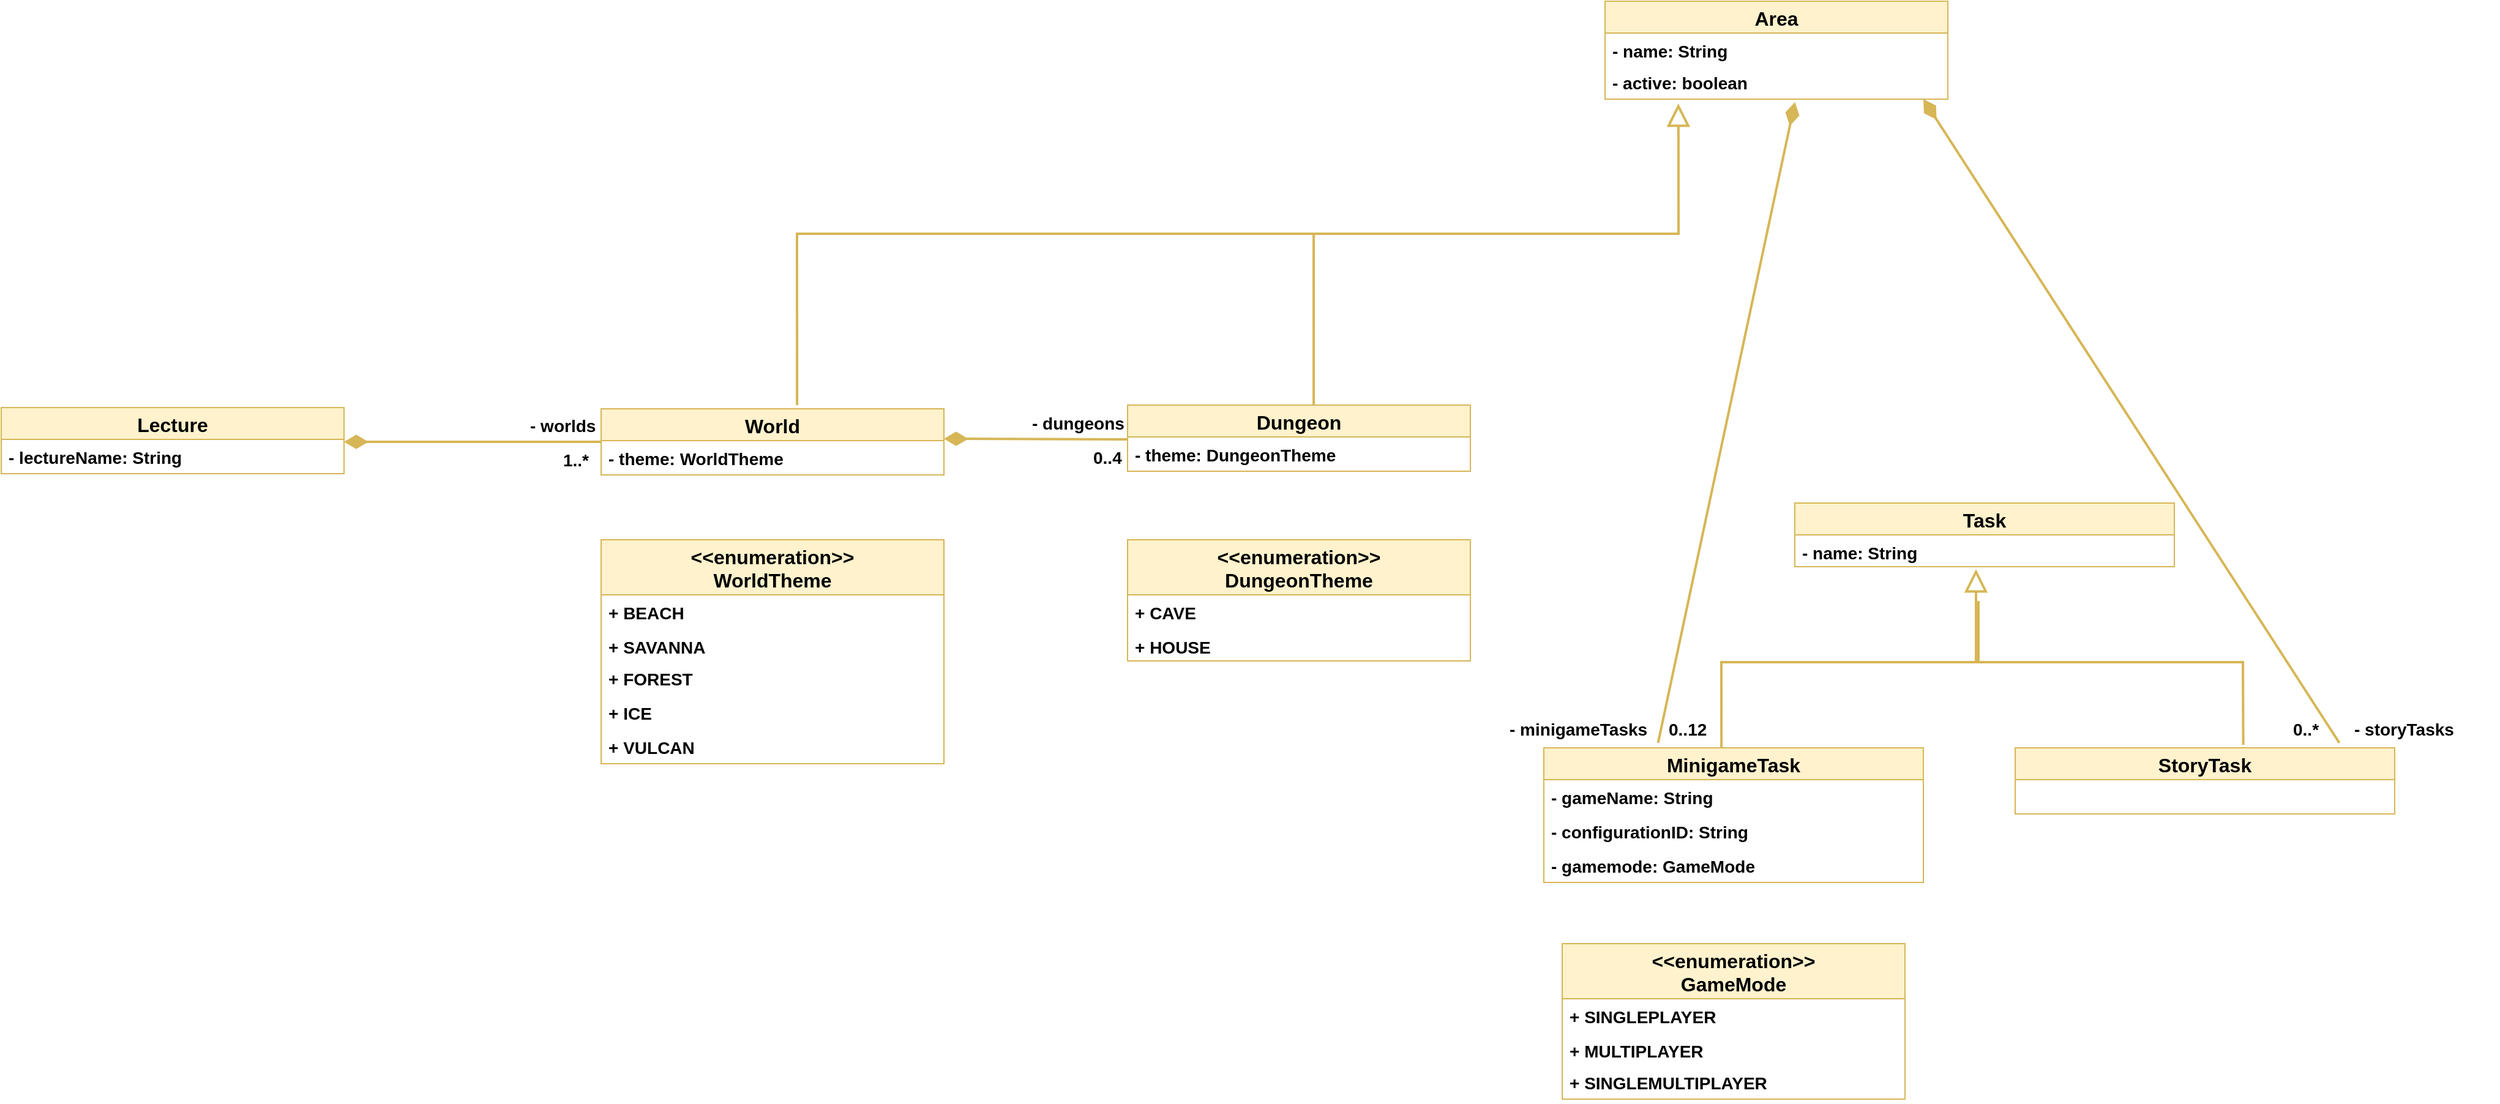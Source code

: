 <mxfile version="15.4.0" type="device"><diagram id="Trhk03IO0cePcJVsCfn0" name="Page-1"><mxGraphModel dx="981" dy="581" grid="1" gridSize="10" guides="1" tooltips="1" connect="1" arrows="1" fold="1" page="1" pageScale="1" pageWidth="3300" pageHeight="4681" math="0" shadow="0"><root><mxCell id="0"/><mxCell id="1" parent="0"/><mxCell id="BtccCzZOTt9qQ274DKxD-7" value="Lecture" style="swimlane;fontStyle=1;childLayout=stackLayout;horizontal=1;startSize=26;fillColor=#fff2cc;horizontalStack=0;resizeParent=1;resizeParentMax=0;resizeLast=0;collapsible=1;marginBottom=0;strokeColor=#d6b656;fontSize=16;" parent="1" vertex="1"><mxGeometry x="630" y="1092" width="280" height="54" as="geometry"/></mxCell><mxCell id="VJ0jw85_w24czONscxx7-2" value="- lectureName: String" style="text;strokeColor=none;fillColor=none;align=left;verticalAlign=top;spacingLeft=4;spacingRight=4;overflow=hidden;rotatable=0;points=[[0,0.5],[1,0.5]];portConstraint=eastwest;fontStyle=1;fontSize=14;" parent="BtccCzZOTt9qQ274DKxD-7" vertex="1"><mxGeometry y="26" width="280" height="28" as="geometry"/></mxCell><mxCell id="Ps4X49qzIkRpTnY57xYK-1" value="World" style="swimlane;fontStyle=1;childLayout=stackLayout;horizontal=1;startSize=26;fillColor=#fff2cc;horizontalStack=0;resizeParent=1;resizeParentMax=0;resizeLast=0;collapsible=1;marginBottom=0;strokeColor=#d6b656;fontSize=16;" parent="1" vertex="1"><mxGeometry x="1120" y="1093" width="280" height="54" as="geometry"/></mxCell><mxCell id="VJ0jw85_w24czONscxx7-1" value="- theme: WorldTheme" style="text;strokeColor=none;fillColor=none;align=left;verticalAlign=top;spacingLeft=4;spacingRight=4;overflow=hidden;rotatable=0;points=[[0,0.5],[1,0.5]];portConstraint=eastwest;fontStyle=1;fontSize=14;" parent="Ps4X49qzIkRpTnY57xYK-1" vertex="1"><mxGeometry y="26" width="280" height="28" as="geometry"/></mxCell><mxCell id="Ps4X49qzIkRpTnY57xYK-7" value="1..*" style="resizable=0;html=1;align=right;verticalAlign=top;labelBackgroundColor=#ffffff;fontSize=14;fontStyle=1" parent="1" connectable="0" vertex="1"><mxGeometry x="1110.0" y="1119.998" as="geometry"/></mxCell><mxCell id="Ps4X49qzIkRpTnY57xYK-9" value="" style="endArrow=none;html=1;endSize=12;startArrow=diamondThin;startSize=14;startFill=1;strokeWidth=2;fontSize=14;fillColor=#fff2cc;strokeColor=#d6b656;endFill=0;fontStyle=1;rounded=0;" parent="1" edge="1"><mxGeometry relative="1" as="geometry"><mxPoint x="910" y="1120" as="sourcePoint"/><mxPoint x="1120" y="1120" as="targetPoint"/><Array as="points"><mxPoint x="1120" y="1120"/></Array></mxGeometry></mxCell><mxCell id="Ps4X49qzIkRpTnY57xYK-14" value="Dungeon" style="swimlane;fontStyle=1;childLayout=stackLayout;horizontal=1;startSize=26;fillColor=#fff2cc;horizontalStack=0;resizeParent=1;resizeParentMax=0;resizeLast=0;collapsible=1;marginBottom=0;strokeColor=#d6b656;fontSize=16;" parent="1" vertex="1"><mxGeometry x="1550" y="1090" width="280" height="54" as="geometry"/></mxCell><mxCell id="x7i12IOn4CMKnLEdm9Hq-25" value="- theme: DungeonTheme" style="text;strokeColor=none;fillColor=none;align=left;verticalAlign=top;spacingLeft=4;spacingRight=4;overflow=hidden;rotatable=0;points=[[0,0.5],[1,0.5]];portConstraint=eastwest;fontStyle=1;fontSize=14;" parent="Ps4X49qzIkRpTnY57xYK-14" vertex="1"><mxGeometry y="26" width="280" height="28" as="geometry"/></mxCell><mxCell id="Ps4X49qzIkRpTnY57xYK-19" value="" style="endArrow=none;html=1;endSize=12;startArrow=diamondThin;startSize=14;startFill=1;strokeWidth=2;fontSize=14;fillColor=#fff2cc;strokeColor=#d6b656;endFill=0;fontStyle=1;rounded=0;" parent="1" edge="1"><mxGeometry relative="1" as="geometry"><mxPoint x="1400" y="1117.5" as="sourcePoint"/><mxPoint x="1550" y="1118" as="targetPoint"/><Array as="points"/></mxGeometry></mxCell><mxCell id="Ps4X49qzIkRpTnY57xYK-20" value="" style="resizable=0;html=1;align=left;verticalAlign=top;labelBackgroundColor=#ffffff;fontSize=14;fontStyle=1" parent="Ps4X49qzIkRpTnY57xYK-19" connectable="0" vertex="1"><mxGeometry x="-1" relative="1" as="geometry"><mxPoint x="10" y="1" as="offset"/></mxGeometry></mxCell><mxCell id="Ps4X49qzIkRpTnY57xYK-21" value="0..4" style="resizable=0;html=1;align=left;verticalAlign=top;labelBackgroundColor=#ffffff;fontSize=14;fontStyle=1" parent="1" connectable="0" vertex="1"><mxGeometry x="1520" y="1118" as="geometry"/></mxCell><mxCell id="Ps4X49qzIkRpTnY57xYK-22" value="&lt;div style=&quot;text-align: right&quot;&gt;&lt;font face=&quot;helvetica&quot;&gt;&lt;span style=&quot;font-size: 14px ; background-color: rgb(255 , 255 , 255)&quot;&gt;&lt;b&gt;- worlds&lt;/b&gt;&lt;/span&gt;&lt;/font&gt;&lt;/div&gt;" style="text;whiteSpace=wrap;html=1;" parent="1" vertex="1"><mxGeometry x="1060" y="1092" width="120" height="30" as="geometry"/></mxCell><mxCell id="Ps4X49qzIkRpTnY57xYK-23" value="&lt;span style=&quot;color: rgb(0 , 0 , 0) ; font-family: &amp;#34;helvetica&amp;#34; ; font-size: 14px ; font-style: normal ; font-weight: 700 ; letter-spacing: normal ; text-align: right ; text-indent: 0px ; text-transform: none ; word-spacing: 0px ; background-color: rgb(255 , 255 , 255) ; display: inline ; float: none&quot;&gt;- dungeons&lt;/span&gt;" style="text;whiteSpace=wrap;html=1;" parent="1" vertex="1"><mxGeometry x="1470" y="1090" width="120" height="30" as="geometry"/></mxCell><mxCell id="Ps4X49qzIkRpTnY57xYK-24" value="Task" style="swimlane;fontStyle=1;childLayout=stackLayout;horizontal=1;startSize=26;fillColor=#fff2cc;horizontalStack=0;resizeParent=1;resizeParentMax=0;resizeLast=0;collapsible=1;marginBottom=0;strokeColor=#d6b656;fontSize=16;" parent="1" vertex="1"><mxGeometry x="2095" y="1170" width="310" height="52" as="geometry"/></mxCell><mxCell id="Ps4X49qzIkRpTnY57xYK-25" value="- name: String " style="text;strokeColor=none;fillColor=none;align=left;verticalAlign=top;spacingLeft=4;spacingRight=4;overflow=hidden;rotatable=0;points=[[0,0.5],[1,0.5]];portConstraint=eastwest;fontStyle=1;fontSize=14;" parent="Ps4X49qzIkRpTnY57xYK-24" vertex="1"><mxGeometry y="26" width="310" height="26" as="geometry"/></mxCell><mxCell id="Ps4X49qzIkRpTnY57xYK-30" value="" style="endArrow=none;html=1;endSize=12;startArrow=diamondThin;startSize=14;startFill=1;strokeWidth=2;fontSize=14;fillColor=#fff2cc;strokeColor=#d6b656;endFill=0;fontStyle=1;rounded=0;exitX=0.554;exitY=1.084;exitDx=0;exitDy=0;exitPerimeter=0;entryX=0.301;entryY=-0.037;entryDx=0;entryDy=0;entryPerimeter=0;" parent="1" source="cu3w6dnSP1I21EYuIZXU-3" target="Ps4X49qzIkRpTnY57xYK-44" edge="1"><mxGeometry relative="1" as="geometry"><mxPoint x="2282" y="1080" as="sourcePoint"/><mxPoint x="1980" y="1360" as="targetPoint"/><Array as="points"/></mxGeometry></mxCell><mxCell id="Ps4X49qzIkRpTnY57xYK-35" value="&lt;span style=&quot;color: rgb(0 , 0 , 0) ; font-family: &amp;#34;helvetica&amp;#34; ; font-size: 14px ; font-style: normal ; font-weight: 700 ; letter-spacing: normal ; text-align: right ; text-indent: 0px ; text-transform: none ; word-spacing: 0px ; background-color: rgb(255 , 255 , 255) ; display: inline ; float: none&quot;&gt;- minigameTasks&lt;/span&gt;" style="text;whiteSpace=wrap;html=1;" parent="1" vertex="1"><mxGeometry x="1860" y="1340" width="120" height="30" as="geometry"/></mxCell><mxCell id="Ps4X49qzIkRpTnY57xYK-43" value="0..12" style="resizable=0;html=1;align=left;verticalAlign=top;labelBackgroundColor=#ffffff;fontSize=14;fontStyle=1" parent="1" connectable="0" vertex="1"><mxGeometry x="1990" y="1340.002" as="geometry"/></mxCell><mxCell id="Ps4X49qzIkRpTnY57xYK-44" value="MinigameTask" style="swimlane;fontStyle=1;childLayout=stackLayout;horizontal=1;startSize=26;fillColor=#fff2cc;horizontalStack=0;resizeParent=1;resizeParentMax=0;resizeLast=0;collapsible=1;marginBottom=0;strokeColor=#d6b656;fontSize=16;" parent="1" vertex="1"><mxGeometry x="1890" y="1370" width="310" height="110" as="geometry"/></mxCell><mxCell id="cu3w6dnSP1I21EYuIZXU-16" value="- gameName: String" style="text;strokeColor=none;fillColor=none;align=left;verticalAlign=top;spacingLeft=4;spacingRight=4;overflow=hidden;rotatable=0;points=[[0,0.5],[1,0.5]];portConstraint=eastwest;fontStyle=1;fontSize=14;" parent="Ps4X49qzIkRpTnY57xYK-44" vertex="1"><mxGeometry y="26" width="310" height="28" as="geometry"/></mxCell><mxCell id="Ps4X49qzIkRpTnY57xYK-46" value="- configurationID: String" style="text;strokeColor=none;fillColor=none;align=left;verticalAlign=top;spacingLeft=4;spacingRight=4;overflow=hidden;rotatable=0;points=[[0,0.5],[1,0.5]];portConstraint=eastwest;fontStyle=1;fontSize=14;" parent="Ps4X49qzIkRpTnY57xYK-44" vertex="1"><mxGeometry y="54" width="310" height="28" as="geometry"/></mxCell><mxCell id="x7i12IOn4CMKnLEdm9Hq-28" value="- gamemode: GameMode" style="text;strokeColor=none;fillColor=none;align=left;verticalAlign=top;spacingLeft=4;spacingRight=4;overflow=hidden;rotatable=0;points=[[0,0.5],[1,0.5]];portConstraint=eastwest;fontStyle=1;fontSize=14;" parent="Ps4X49qzIkRpTnY57xYK-44" vertex="1"><mxGeometry y="82" width="310" height="28" as="geometry"/></mxCell><mxCell id="Ps4X49qzIkRpTnY57xYK-50" value="" style="endArrow=none;html=1;endSize=12;startArrow=block;startSize=14;startFill=0;strokeWidth=2;fontSize=14;fillColor=#fff2cc;strokeColor=#d6b656;endFill=0;fontStyle=1;rounded=0;entryX=0.468;entryY=0;entryDx=0;entryDy=0;entryPerimeter=0;" parent="1" target="Ps4X49qzIkRpTnY57xYK-44" edge="1"><mxGeometry relative="1" as="geometry"><mxPoint x="2243" y="1224" as="sourcePoint"/><mxPoint x="2243" y="1313.998" as="targetPoint"/><Array as="points"><mxPoint x="2243" y="1300"/><mxPoint x="2035" y="1300"/></Array></mxGeometry></mxCell><object label="&lt;&lt;enumeration&gt;&gt;&#10;WorldTheme" id="rAiVpovg1wDFQcZ0PbbZ-1"><mxCell style="swimlane;fontStyle=1;childLayout=stackLayout;horizontal=1;startSize=45;fillColor=#fff2cc;horizontalStack=0;resizeParent=1;resizeParentMax=0;resizeLast=0;collapsible=1;marginBottom=0;strokeColor=#d6b656;fontSize=16;strokeWidth=1;fixDash=0;autosize=0;expand=1;metaEdit=0;resizeWidth=1;resizeHeight=1;arcSize=15;" parent="1" vertex="1"><mxGeometry x="1120" y="1200" width="280" height="183" as="geometry"><mxRectangle x="1130" y="790" width="170" height="40" as="alternateBounds"/></mxGeometry></mxCell></object><mxCell id="rAiVpovg1wDFQcZ0PbbZ-8" value="+ BEACH" style="text;strokeColor=none;fillColor=none;align=left;verticalAlign=top;spacingLeft=4;spacingRight=4;overflow=hidden;rotatable=0;points=[[0,0.5],[1,0.5]];portConstraint=eastwest;fontStyle=1;fontSize=14;" parent="rAiVpovg1wDFQcZ0PbbZ-1" vertex="1"><mxGeometry y="45" width="280" height="28" as="geometry"/></mxCell><mxCell id="rAiVpovg1wDFQcZ0PbbZ-2" value="+ SAVANNA" style="text;strokeColor=none;fillColor=none;align=left;verticalAlign=top;spacingLeft=4;spacingRight=4;overflow=hidden;rotatable=0;points=[[0,0.5],[1,0.5]];portConstraint=eastwest;fontStyle=1;fontSize=14;" parent="rAiVpovg1wDFQcZ0PbbZ-1" vertex="1"><mxGeometry y="73" width="280" height="26" as="geometry"/></mxCell><mxCell id="rAiVpovg1wDFQcZ0PbbZ-3" value="+ FOREST" style="text;strokeColor=none;fillColor=none;align=left;verticalAlign=top;spacingLeft=4;spacingRight=4;overflow=hidden;rotatable=0;points=[[0,0.5],[1,0.5]];portConstraint=eastwest;fontStyle=1;fontSize=14;" parent="rAiVpovg1wDFQcZ0PbbZ-1" vertex="1"><mxGeometry y="99" width="280" height="28" as="geometry"/></mxCell><mxCell id="rAiVpovg1wDFQcZ0PbbZ-10" value="+ ICE" style="text;strokeColor=none;fillColor=none;align=left;verticalAlign=top;spacingLeft=4;spacingRight=4;overflow=hidden;rotatable=0;points=[[0,0.5],[1,0.5]];portConstraint=eastwest;fontStyle=1;fontSize=14;" parent="rAiVpovg1wDFQcZ0PbbZ-1" vertex="1"><mxGeometry y="127" width="280" height="28" as="geometry"/></mxCell><mxCell id="rAiVpovg1wDFQcZ0PbbZ-11" value="+ VULCAN" style="text;strokeColor=none;fillColor=none;align=left;verticalAlign=top;spacingLeft=4;spacingRight=4;overflow=hidden;rotatable=0;points=[[0,0.5],[1,0.5]];portConstraint=eastwest;fontStyle=1;fontSize=14;" parent="rAiVpovg1wDFQcZ0PbbZ-1" vertex="1"><mxGeometry y="155" width="280" height="28" as="geometry"/></mxCell><object label="&lt;&lt;enumeration&gt;&gt;&#10;DungeonTheme" id="x7i12IOn4CMKnLEdm9Hq-1"><mxCell style="swimlane;fontStyle=1;childLayout=stackLayout;horizontal=1;startSize=45;fillColor=#fff2cc;horizontalStack=0;resizeParent=1;resizeParentMax=0;resizeLast=0;collapsible=1;marginBottom=0;strokeColor=#d6b656;fontSize=16;strokeWidth=1;fixDash=0;autosize=0;expand=1;metaEdit=0;resizeWidth=1;resizeHeight=1;arcSize=15;" parent="1" vertex="1"><mxGeometry x="1550" y="1200" width="280" height="99" as="geometry"><mxRectangle x="1130" y="790" width="170" height="40" as="alternateBounds"/></mxGeometry></mxCell></object><mxCell id="x7i12IOn4CMKnLEdm9Hq-2" value="+ CAVE" style="text;strokeColor=none;fillColor=none;align=left;verticalAlign=top;spacingLeft=4;spacingRight=4;overflow=hidden;rotatable=0;points=[[0,0.5],[1,0.5]];portConstraint=eastwest;fontStyle=1;fontSize=14;" parent="x7i12IOn4CMKnLEdm9Hq-1" vertex="1"><mxGeometry y="45" width="280" height="28" as="geometry"/></mxCell><mxCell id="x7i12IOn4CMKnLEdm9Hq-3" value="+ HOUSE" style="text;strokeColor=none;fillColor=none;align=left;verticalAlign=top;spacingLeft=4;spacingRight=4;overflow=hidden;rotatable=0;points=[[0,0.5],[1,0.5]];portConstraint=eastwest;fontStyle=1;fontSize=14;" parent="x7i12IOn4CMKnLEdm9Hq-1" vertex="1"><mxGeometry y="73" width="280" height="26" as="geometry"/></mxCell><object label="&lt;&lt;enumeration&gt;&gt;&#10;GameMode" id="x7i12IOn4CMKnLEdm9Hq-9"><mxCell style="swimlane;fontStyle=1;childLayout=stackLayout;horizontal=1;startSize=45;fillColor=#fff2cc;horizontalStack=0;resizeParent=1;resizeParentMax=0;resizeLast=0;collapsible=1;marginBottom=0;strokeColor=#d6b656;fontSize=16;strokeWidth=1;fixDash=0;autosize=0;expand=1;metaEdit=0;resizeWidth=1;resizeHeight=1;arcSize=15;" parent="1" vertex="1"><mxGeometry x="1905" y="1530" width="280" height="127" as="geometry"><mxRectangle x="1130" y="790" width="170" height="40" as="alternateBounds"/></mxGeometry></mxCell></object><mxCell id="x7i12IOn4CMKnLEdm9Hq-10" value="+ SINGLEPLAYER" style="text;strokeColor=none;fillColor=none;align=left;verticalAlign=top;spacingLeft=4;spacingRight=4;overflow=hidden;rotatable=0;points=[[0,0.5],[1,0.5]];portConstraint=eastwest;fontStyle=1;fontSize=14;" parent="x7i12IOn4CMKnLEdm9Hq-9" vertex="1"><mxGeometry y="45" width="280" height="28" as="geometry"/></mxCell><mxCell id="x7i12IOn4CMKnLEdm9Hq-11" value="+ MULTIPLAYER" style="text;strokeColor=none;fillColor=none;align=left;verticalAlign=top;spacingLeft=4;spacingRight=4;overflow=hidden;rotatable=0;points=[[0,0.5],[1,0.5]];portConstraint=eastwest;fontStyle=1;fontSize=14;" parent="x7i12IOn4CMKnLEdm9Hq-9" vertex="1"><mxGeometry y="73" width="280" height="26" as="geometry"/></mxCell><mxCell id="JP8SPb8DGSxvaqi320Ku-2" value="+ SINGLEMULTIPLAYER" style="text;strokeColor=none;fillColor=none;align=left;verticalAlign=top;spacingLeft=4;spacingRight=4;overflow=hidden;rotatable=0;points=[[0,0.5],[1,0.5]];portConstraint=eastwest;fontStyle=1;fontSize=14;" parent="x7i12IOn4CMKnLEdm9Hq-9" vertex="1"><mxGeometry y="99" width="280" height="28" as="geometry"/></mxCell><mxCell id="cu3w6dnSP1I21EYuIZXU-1" value="Area" style="swimlane;fontStyle=1;childLayout=stackLayout;horizontal=1;startSize=26;fillColor=#fff2cc;horizontalStack=0;resizeParent=1;resizeParentMax=0;resizeLast=0;collapsible=1;marginBottom=0;strokeColor=#d6b656;fontSize=16;" parent="1" vertex="1"><mxGeometry x="1940" y="760" width="280" height="80" as="geometry"/></mxCell><mxCell id="cu3w6dnSP1I21EYuIZXU-2" value="- name: String " style="text;strokeColor=none;fillColor=none;align=left;verticalAlign=top;spacingLeft=4;spacingRight=4;overflow=hidden;rotatable=0;points=[[0,0.5],[1,0.5]];portConstraint=eastwest;fontStyle=1;fontSize=14;" parent="cu3w6dnSP1I21EYuIZXU-1" vertex="1"><mxGeometry y="26" width="280" height="26" as="geometry"/></mxCell><mxCell id="cu3w6dnSP1I21EYuIZXU-3" value="- active: boolean" style="text;strokeColor=none;fillColor=none;align=left;verticalAlign=top;spacingLeft=4;spacingRight=4;overflow=hidden;rotatable=0;points=[[0,0.5],[1,0.5]];portConstraint=eastwest;fontStyle=1;fontSize=14;" parent="cu3w6dnSP1I21EYuIZXU-1" vertex="1"><mxGeometry y="52" width="280" height="28" as="geometry"/></mxCell><mxCell id="cu3w6dnSP1I21EYuIZXU-10" value="StoryTask" style="swimlane;fontStyle=1;childLayout=stackLayout;horizontal=1;startSize=26;fillColor=#fff2cc;horizontalStack=0;resizeParent=1;resizeParentMax=0;resizeLast=0;collapsible=1;marginBottom=0;strokeColor=#d6b656;fontSize=16;" parent="1" vertex="1"><mxGeometry x="2275" y="1370" width="310" height="54" as="geometry"/></mxCell><mxCell id="cu3w6dnSP1I21EYuIZXU-13" value="" style="endArrow=none;html=1;endSize=12;startArrow=none;startSize=14;startFill=0;strokeWidth=2;fontSize=14;fillColor=#fff2cc;strokeColor=#d6b656;endFill=0;fontStyle=1;rounded=0;entryX=0.601;entryY=-0.044;entryDx=0;entryDy=0;entryPerimeter=0;" parent="1" target="cu3w6dnSP1I21EYuIZXU-10" edge="1"><mxGeometry relative="1" as="geometry"><mxPoint x="2245" y="1250" as="sourcePoint"/><mxPoint x="2045.08" y="1380" as="targetPoint"/><Array as="points"><mxPoint x="2245" y="1300"/><mxPoint x="2461" y="1300"/></Array></mxGeometry></mxCell><mxCell id="cu3w6dnSP1I21EYuIZXU-14" value="" style="endArrow=none;html=1;endSize=12;startArrow=block;startSize=14;startFill=0;strokeWidth=2;fontSize=14;fillColor=#fff2cc;strokeColor=#d6b656;endFill=0;fontStyle=1;rounded=0;entryX=0.543;entryY=0;entryDx=0;entryDy=0;entryPerimeter=0;exitX=0.214;exitY=1.126;exitDx=0;exitDy=0;exitPerimeter=0;" parent="1" source="cu3w6dnSP1I21EYuIZXU-3" target="Ps4X49qzIkRpTnY57xYK-14" edge="1"><mxGeometry relative="1" as="geometry"><mxPoint x="1858" y="860" as="sourcePoint"/><mxPoint x="1702" y="1080" as="targetPoint"/><Array as="points"><mxPoint x="2000" y="950"/><mxPoint x="1702" y="950"/></Array></mxGeometry></mxCell><mxCell id="cu3w6dnSP1I21EYuIZXU-15" value="" style="endArrow=none;html=1;endSize=12;startArrow=none;startSize=14;startFill=0;strokeWidth=2;fontSize=14;fillColor=#fff2cc;strokeColor=#d6b656;endFill=0;fontStyle=1;rounded=0;entryX=0.543;entryY=0;entryDx=0;entryDy=0;entryPerimeter=0;" parent="1" edge="1"><mxGeometry relative="1" as="geometry"><mxPoint x="1721" y="950" as="sourcePoint"/><mxPoint x="1280.04" y="1090" as="targetPoint"/><Array as="points"><mxPoint x="1436" y="950"/><mxPoint x="1280" y="950"/></Array></mxGeometry></mxCell><mxCell id="cu3w6dnSP1I21EYuIZXU-20" value="0..*" style="resizable=0;html=1;align=left;verticalAlign=top;labelBackgroundColor=#ffffff;fontSize=14;fontStyle=1" parent="1" connectable="0" vertex="1"><mxGeometry x="2500" y="1340.002" as="geometry"/></mxCell><mxCell id="cu3w6dnSP1I21EYuIZXU-21" value="&lt;span style=&quot;color: rgb(0 , 0 , 0) ; font-family: &amp;#34;helvetica&amp;#34; ; font-size: 14px ; font-style: normal ; font-weight: 700 ; letter-spacing: normal ; text-align: right ; text-indent: 0px ; text-transform: none ; word-spacing: 0px ; background-color: rgb(255 , 255 , 255) ; display: inline ; float: none&quot;&gt;- storyTasks&lt;/span&gt;" style="text;whiteSpace=wrap;html=1;" parent="1" vertex="1"><mxGeometry x="2550" y="1340" width="120" height="30" as="geometry"/></mxCell><mxCell id="cu3w6dnSP1I21EYuIZXU-22" value="" style="endArrow=none;html=1;endSize=12;startArrow=diamondThin;startSize=14;startFill=1;strokeWidth=2;fontSize=14;fillColor=#fff2cc;strokeColor=#d6b656;endFill=0;fontStyle=1;rounded=0;exitX=0.84;exitY=1.042;exitDx=0;exitDy=0;exitPerimeter=0;entryX=0.854;entryY=-0.076;entryDx=0;entryDy=0;entryPerimeter=0;" parent="1" target="cu3w6dnSP1I21EYuIZXU-10" edge="1"><mxGeometry relative="1" as="geometry"><mxPoint x="2200.0" y="839.996" as="sourcePoint"/><mxPoint x="2540" y="1360" as="targetPoint"/><Array as="points"/></mxGeometry></mxCell></root></mxGraphModel></diagram></mxfile>